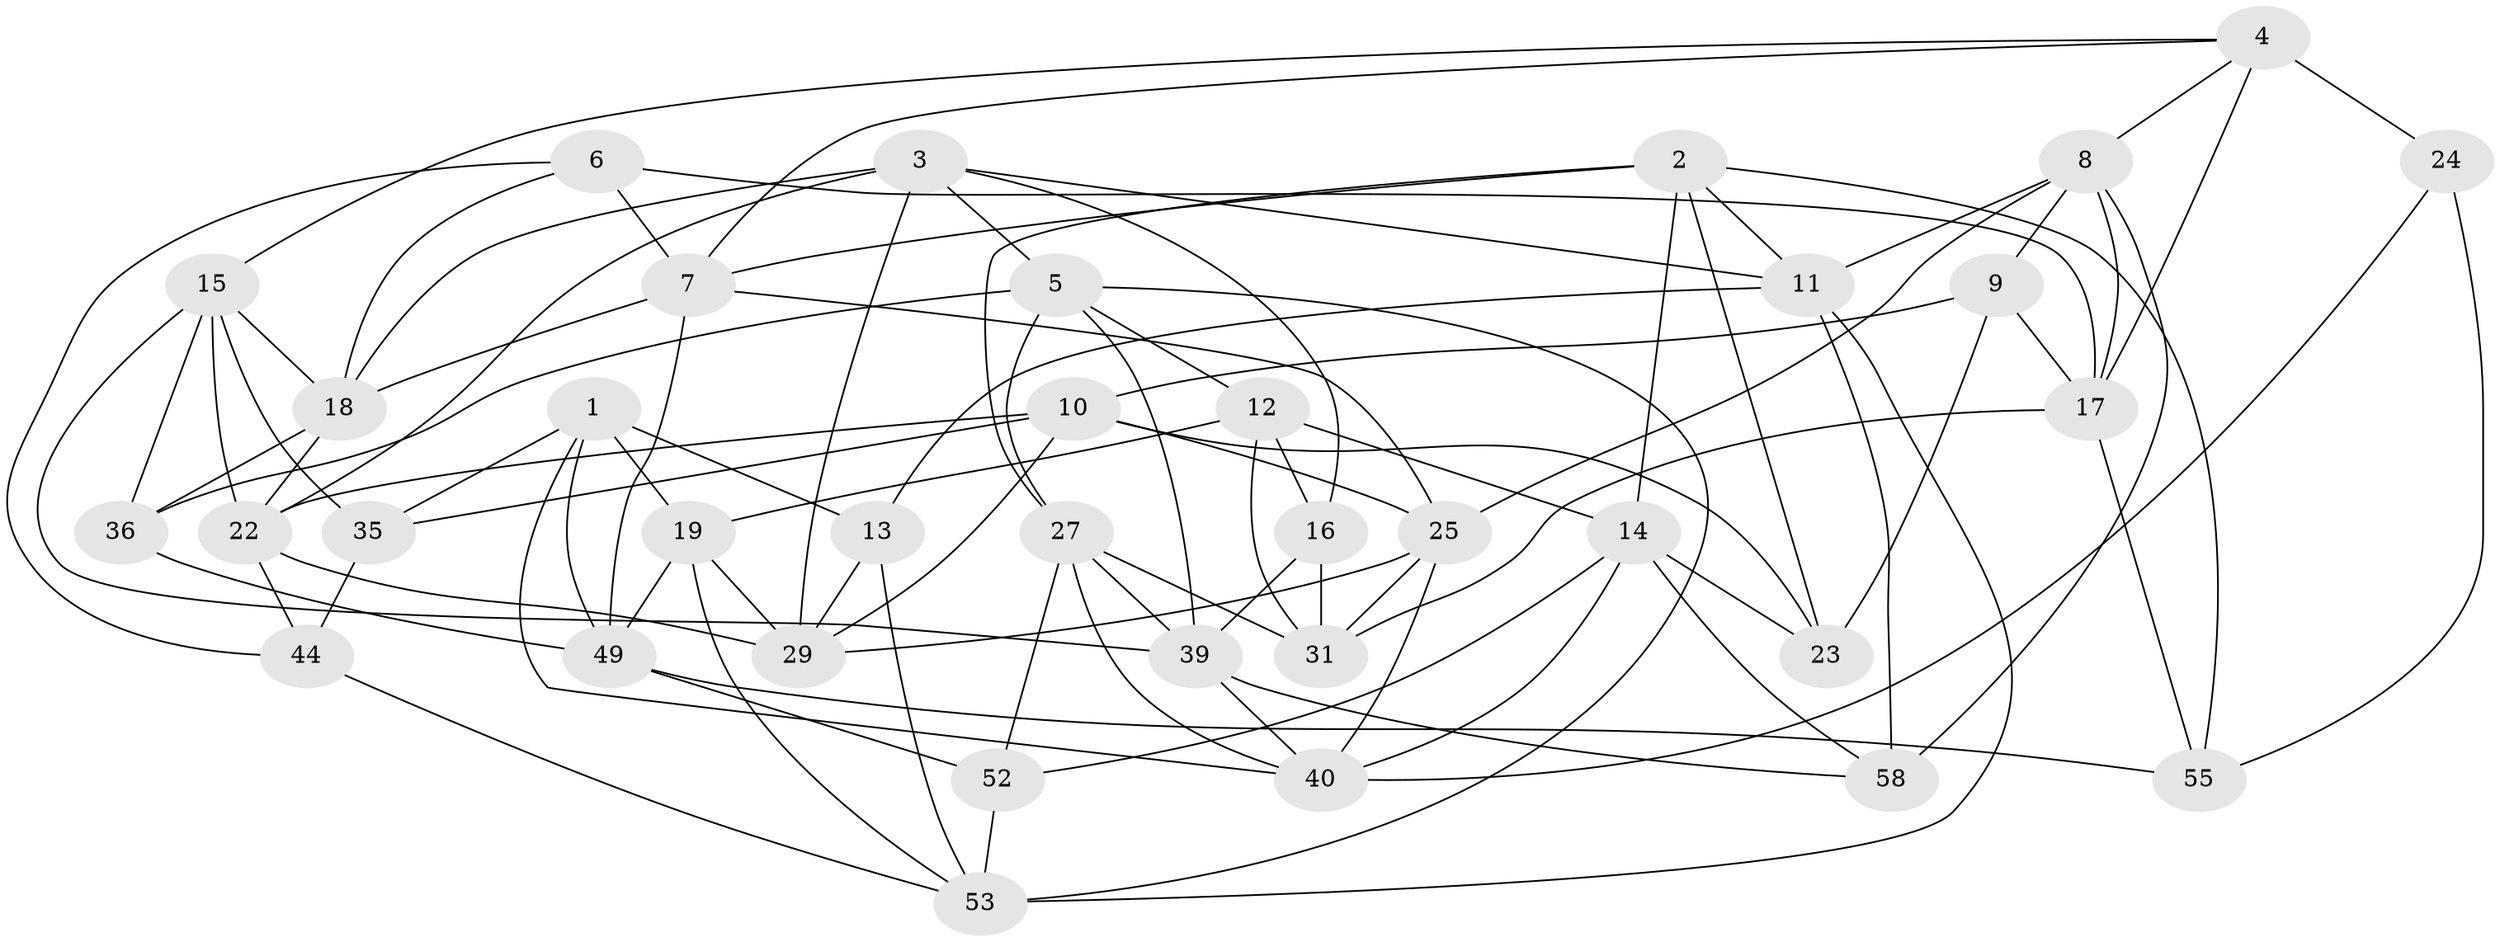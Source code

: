 // original degree distribution, {4: 1.0}
// Generated by graph-tools (version 1.1) at 2025/42/03/06/25 10:42:23]
// undirected, 36 vertices, 93 edges
graph export_dot {
graph [start="1"]
  node [color=gray90,style=filled];
  1 [super="+45"];
  2 [super="+42"];
  3 [super="+46"];
  4 [super="+37"];
  5 [super="+50"];
  6;
  7 [super="+56"];
  8 [super="+38"];
  9;
  10 [super="+28"];
  11 [super="+20"];
  12 [super="+34"];
  13;
  14 [super="+47"];
  15 [super="+33"];
  16;
  17 [super="+21"];
  18 [super="+41"];
  19 [super="+43"];
  22 [super="+30"];
  23;
  24;
  25 [super="+26"];
  27 [super="+59"];
  29 [super="+57"];
  31 [super="+32"];
  35;
  36;
  39 [super="+60"];
  40 [super="+48"];
  44;
  49 [super="+51"];
  52;
  53 [super="+54"];
  55;
  58;
  1 -- 19 [weight=2];
  1 -- 35;
  1 -- 49;
  1 -- 40;
  1 -- 13;
  2 -- 7;
  2 -- 14;
  2 -- 11;
  2 -- 55;
  2 -- 23;
  2 -- 27;
  3 -- 5;
  3 -- 29;
  3 -- 22;
  3 -- 16;
  3 -- 11;
  3 -- 18;
  4 -- 24 [weight=2];
  4 -- 8;
  4 -- 17;
  4 -- 15;
  4 -- 7;
  5 -- 36;
  5 -- 12;
  5 -- 53;
  5 -- 27;
  5 -- 39;
  6 -- 17;
  6 -- 44;
  6 -- 7;
  6 -- 18;
  7 -- 49;
  7 -- 25;
  7 -- 18;
  8 -- 25;
  8 -- 11;
  8 -- 9;
  8 -- 58;
  8 -- 17;
  9 -- 23;
  9 -- 10;
  9 -- 17;
  10 -- 35;
  10 -- 23;
  10 -- 22;
  10 -- 25;
  10 -- 29;
  11 -- 13;
  11 -- 58;
  11 -- 53;
  12 -- 16;
  12 -- 31 [weight=2];
  12 -- 14;
  12 -- 19;
  13 -- 29;
  13 -- 53;
  14 -- 40;
  14 -- 58;
  14 -- 52;
  14 -- 23;
  15 -- 18;
  15 -- 39;
  15 -- 35;
  15 -- 36;
  15 -- 22;
  16 -- 39;
  16 -- 31;
  17 -- 55;
  17 -- 31;
  18 -- 22;
  18 -- 36;
  19 -- 49;
  19 -- 53;
  19 -- 29;
  22 -- 44;
  22 -- 29;
  24 -- 55;
  24 -- 40;
  25 -- 40;
  25 -- 29;
  25 -- 31;
  27 -- 52;
  27 -- 39;
  27 -- 31;
  27 -- 40;
  35 -- 44;
  36 -- 49;
  39 -- 58;
  39 -- 40;
  44 -- 53;
  49 -- 55;
  49 -- 52;
  52 -- 53;
}
